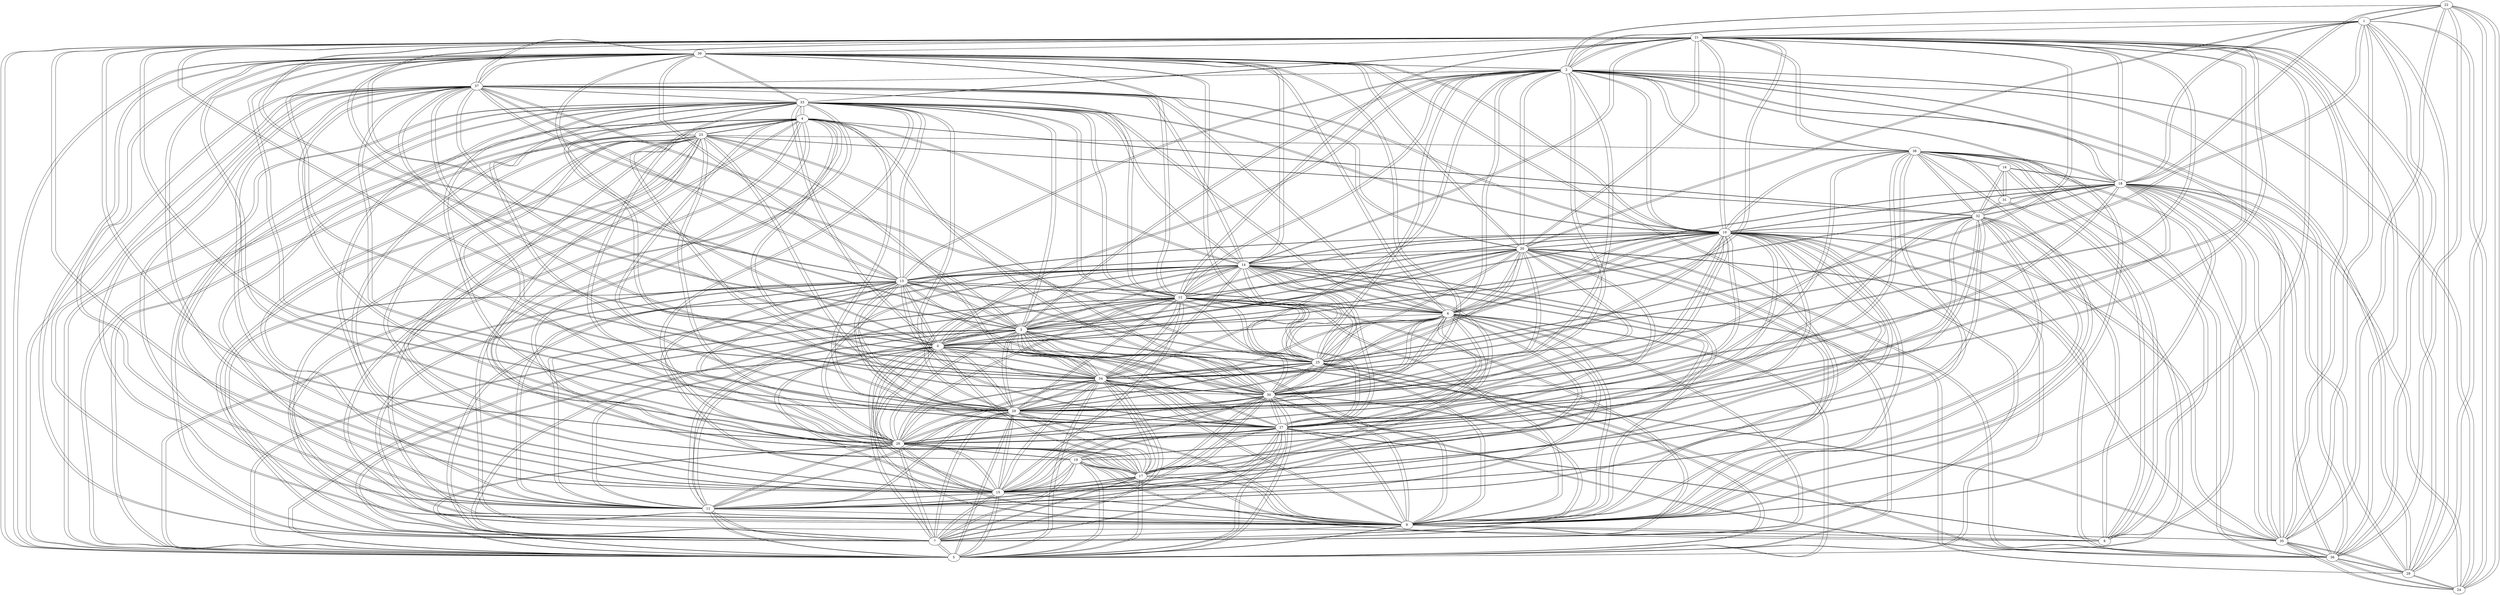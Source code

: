 graph G{
22--1;
22--2;
22--18;
22--24;
22--28;
22--35;
22--36;
23--4;
23--5;
23--7;
23--8;
23--9;
23--11;
23--15;
23--17;
23--19;
23--26;
23--27;
23--29;
23--30;
23--32;
23--34;
23--38;
24--1;
24--2;
24--18;
24--22;
24--28;
24--35;
24--36;
25--0;
25--1;
25--2;
25--3;
25--5;
25--6;
25--9;
25--10;
25--12;
25--13;
25--14;
25--20;
25--21;
25--26;
25--29;
25--30;
25--33;
25--34;
25--36;
25--37;
25--39;
26--0;
26--3;
26--4;
26--5;
26--6;
26--7;
26--9;
26--10;
26--11;
26--12;
26--13;
26--14;
26--15;
26--17;
26--19;
26--20;
26--21;
26--23;
26--25;
26--27;
26--29;
26--30;
26--32;
26--33;
26--34;
26--37;
26--39;
27--0;
27--3;
27--4;
27--5;
27--6;
27--7;
27--8;
27--9;
27--10;
27--11;
27--12;
27--13;
27--14;
27--15;
27--17;
27--18;
27--19;
27--21;
27--23;
27--26;
27--29;
27--30;
27--32;
27--33;
27--34;
27--38;
28--1;
28--2;
28--18;
28--20;
28--21;
28--22;
28--24;
28--35;
28--36;
29--0;
29--2;
29--3;
29--4;
29--5;
29--6;
29--7;
29--9;
29--10;
29--11;
29--12;
29--13;
29--14;
29--15;
29--17;
29--18;
29--20;
29--21;
29--23;
29--25;
29--26;
29--27;
29--30;
29--32;
29--33;
29--34;
29--37;
29--39;
30--0;
30--2;
30--3;
30--4;
30--5;
30--6;
30--7;
30--9;
30--10;
30--11;
30--12;
30--13;
30--14;
30--15;
30--17;
30--20;
30--21;
30--23;
30--25;
30--26;
30--27;
30--29;
30--33;
30--34;
30--37;
30--39;
31--8;
31--16;
31--18;
31--32;
31--38;
10--0;
10--2;
10--3;
10--5;
10--6;
10--7;
10--9;
10--11;
10--12;
10--13;
10--14;
10--15;
10--17;
10--18;
10--20;
10--21;
10--25;
10--26;
10--27;
10--29;
10--30;
10--32;
10--33;
10--34;
10--35;
10--36;
10--37;
10--38;
10--39;
32--4;
32--5;
32--8;
32--9;
32--10;
32--15;
32--16;
32--17;
32--18;
32--19;
32--23;
32--26;
32--27;
32--29;
32--31;
32--38;
11--0;
11--3;
11--4;
11--5;
11--6;
11--7;
11--9;
11--10;
11--12;
11--13;
11--14;
11--15;
11--17;
11--23;
11--26;
11--27;
11--29;
11--30;
11--33;
11--34;
11--37;
11--39;
33--0;
33--3;
33--4;
33--5;
33--6;
33--7;
33--9;
33--10;
33--11;
33--12;
33--13;
33--14;
33--15;
33--17;
33--21;
33--25;
33--26;
33--27;
33--29;
33--30;
33--34;
33--37;
33--39;
12--0;
12--2;
12--3;
12--5;
12--6;
12--7;
12--9;
12--10;
12--11;
12--13;
12--14;
12--15;
12--20;
12--21;
12--25;
12--26;
12--27;
12--29;
12--30;
12--33;
12--34;
12--37;
12--39;
34--0;
34--2;
34--3;
34--4;
34--5;
34--6;
34--7;
34--9;
34--10;
34--11;
34--12;
34--13;
34--14;
34--15;
34--17;
34--20;
34--21;
34--23;
34--25;
34--26;
34--27;
34--29;
34--30;
34--33;
34--37;
34--39;
13--0;
13--2;
13--3;
13--5;
13--6;
13--7;
13--9;
13--10;
13--11;
13--12;
13--14;
13--15;
13--20;
13--21;
13--25;
13--26;
13--27;
13--29;
13--30;
13--33;
13--34;
13--37;
13--39;
35--1;
35--2;
35--3;
35--9;
35--10;
35--18;
35--20;
35--21;
35--22;
35--24;
35--28;
35--36;
35--38;
14--0;
14--3;
14--4;
14--5;
14--6;
14--7;
14--9;
14--10;
14--11;
14--12;
14--13;
14--15;
14--17;
14--20;
14--21;
14--25;
14--26;
14--27;
14--29;
14--30;
14--33;
14--34;
14--37;
14--39;
36--1;
36--2;
36--3;
36--10;
36--18;
36--20;
36--21;
36--22;
36--24;
36--25;
36--28;
36--35;
36--38;
15--0;
15--3;
15--4;
15--5;
15--6;
15--7;
15--9;
15--10;
15--11;
15--12;
15--13;
15--14;
15--17;
15--19;
15--21;
15--23;
15--26;
15--27;
15--29;
15--30;
15--32;
15--33;
15--34;
15--37;
15--38;
15--39;
37--0;
37--2;
37--3;
37--5;
37--6;
37--7;
37--9;
37--10;
37--11;
37--12;
37--13;
37--14;
37--15;
37--20;
37--21;
37--25;
37--26;
37--29;
37--30;
37--33;
37--34;
37--39;
16--8;
16--18;
16--31;
16--32;
16--38;
38--2;
38--8;
38--9;
38--10;
38--15;
38--16;
38--18;
38--19;
38--21;
38--23;
38--27;
38--31;
38--32;
38--35;
38--36;
17--0;
17--4;
17--5;
17--6;
17--7;
17--9;
17--10;
17--11;
17--14;
17--15;
17--19;
17--23;
17--26;
17--27;
17--29;
17--30;
17--32;
17--33;
17--34;
39--0;
39--2;
39--3;
39--5;
39--6;
39--7;
39--9;
39--10;
39--11;
39--12;
39--13;
39--14;
39--15;
39--20;
39--21;
39--25;
39--26;
39--29;
39--30;
39--33;
39--34;
39--37;
18--0;
18--1;
18--2;
18--3;
18--8;
18--9;
18--10;
18--16;
18--21;
18--22;
18--24;
18--27;
18--28;
18--29;
18--31;
18--32;
18--35;
18--36;
18--38;
19--4;
19--5;
19--7;
19--8;
19--9;
19--15;
19--17;
19--23;
19--26;
19--27;
19--32;
19--38;
0--2;
0--3;
0--5;
0--6;
0--7;
0--9;
0--10;
0--11;
0--12;
0--13;
0--14;
0--15;
0--17;
0--18;
0--20;
0--21;
0--25;
0--26;
0--27;
0--29;
0--30;
0--33;
0--34;
0--37;
0--39;
1--2;
1--18;
1--20;
1--21;
1--22;
1--24;
1--25;
1--28;
1--35;
1--36;
2--0;
2--1;
2--3;
2--6;
2--9;
2--10;
2--12;
2--13;
2--18;
2--20;
2--21;
2--22;
2--24;
2--25;
2--28;
2--29;
2--30;
2--34;
2--35;
2--36;
2--37;
2--38;
2--39;
3--0;
3--2;
3--5;
3--6;
3--7;
3--9;
3--10;
3--11;
3--12;
3--13;
3--14;
3--15;
3--18;
3--20;
3--21;
3--25;
3--26;
3--27;
3--29;
3--30;
3--33;
3--34;
3--35;
3--36;
3--37;
3--39;
4--5;
4--7;
4--9;
4--11;
4--14;
4--15;
4--17;
4--19;
4--23;
4--26;
4--27;
4--29;
4--30;
4--32;
4--33;
4--34;
5--0;
5--3;
5--4;
5--6;
5--7;
5--9;
5--10;
5--11;
5--12;
5--13;
5--14;
5--15;
5--17;
5--19;
5--21;
5--23;
5--25;
5--26;
5--27;
5--29;
5--30;
5--32;
5--33;
5--34;
5--37;
5--39;
6--0;
6--2;
6--3;
6--5;
6--7;
6--9;
6--10;
6--11;
6--12;
6--13;
6--14;
6--15;
6--17;
6--20;
6--21;
6--25;
6--26;
6--27;
6--29;
6--30;
6--33;
6--34;
6--37;
6--39;
7--0;
7--3;
7--4;
7--5;
7--6;
7--9;
7--10;
7--11;
7--12;
7--13;
7--14;
7--15;
7--17;
7--19;
7--23;
7--26;
7--27;
7--29;
7--30;
7--33;
7--34;
7--37;
7--39;
8--9;
8--16;
8--18;
8--19;
8--23;
8--27;
8--31;
8--32;
8--38;
9--0;
9--2;
9--3;
9--4;
9--5;
9--6;
9--7;
9--8;
9--10;
9--11;
9--12;
9--13;
9--14;
9--15;
9--17;
9--18;
9--19;
9--20;
9--21;
9--23;
9--25;
9--26;
9--27;
9--29;
9--30;
9--32;
9--33;
9--34;
9--35;
9--37;
9--38;
9--39;
20--0;
20--1;
20--2;
20--3;
20--6;
20--9;
20--10;
20--12;
20--13;
20--14;
20--21;
20--25;
20--26;
20--28;
20--29;
20--30;
20--34;
20--35;
20--36;
20--37;
20--39;
21--0;
21--1;
21--2;
21--3;
21--5;
21--6;
21--9;
21--10;
21--12;
21--13;
21--14;
21--15;
21--18;
21--20;
21--25;
21--26;
21--27;
21--28;
21--29;
21--30;
21--33;
21--34;
21--35;
21--36;
21--37;
21--38;
21--39;
}